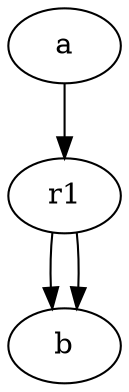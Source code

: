 digraph simple {

    graph[volume=1.0];

    // Here are the pools.
    a [ conc_init = 1 ];
    b [ conc_init = 0 ];

    // here are the reactions.
    r1 [ kf = 2.0, kb = 1.0 ];

    a -> r1 -> b, b;

}
